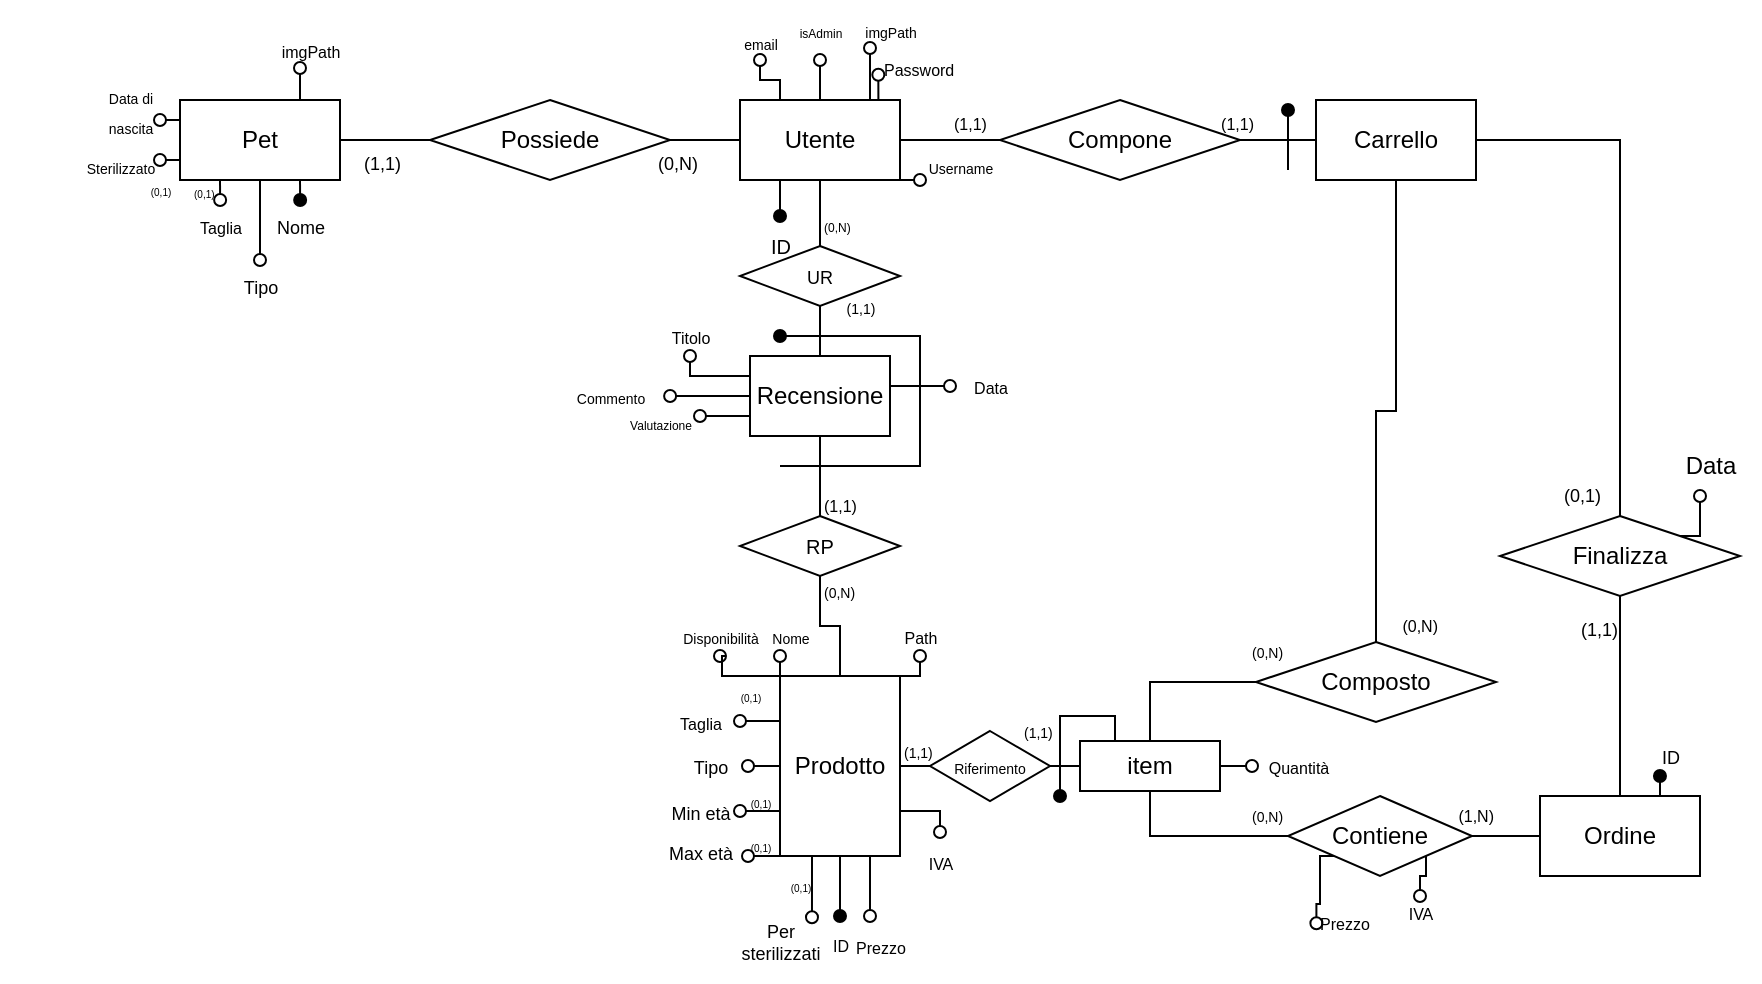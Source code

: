 <mxfile version="24.3.0" type="device">
  <diagram name="Pagina-1" id="nWDw0S2ICuR4OczdVEyi">
    <mxGraphModel dx="1157" dy="183" grid="1" gridSize="10" guides="1" tooltips="1" connect="1" arrows="1" fold="1" page="1" pageScale="1" pageWidth="827" pageHeight="1169" math="0" shadow="0">
      <root>
        <mxCell id="0" />
        <mxCell id="1" parent="0" />
        <mxCell id="v8D_jbdJpXpKLo5C9jEz-1" style="edgeStyle=orthogonalEdgeStyle;rounded=0;orthogonalLoop=1;jettySize=auto;html=1;exitX=0.25;exitY=1;exitDx=0;exitDy=0;endArrow=oval;endFill=1;" parent="1" source="LSVWAHJbNo_uzlFZOcrg-1" edge="1">
          <mxGeometry relative="1" as="geometry">
            <mxPoint x="180" y="170" as="targetPoint" />
          </mxGeometry>
        </mxCell>
        <mxCell id="v8D_jbdJpXpKLo5C9jEz-3" style="edgeStyle=orthogonalEdgeStyle;rounded=0;orthogonalLoop=1;jettySize=auto;html=1;exitX=0.75;exitY=0;exitDx=0;exitDy=0;endArrow=oval;endFill=0;entryX=-0.014;entryY=0.578;entryDx=0;entryDy=0;entryPerimeter=0;" parent="1" source="LSVWAHJbNo_uzlFZOcrg-1" edge="1">
          <mxGeometry relative="1" as="geometry">
            <mxPoint x="229.16" y="99.34" as="targetPoint" />
          </mxGeometry>
        </mxCell>
        <mxCell id="v8D_jbdJpXpKLo5C9jEz-8" style="edgeStyle=orthogonalEdgeStyle;rounded=0;orthogonalLoop=1;jettySize=auto;html=1;exitX=0.25;exitY=0;exitDx=0;exitDy=0;endArrow=oval;endFill=0;" parent="1" source="LSVWAHJbNo_uzlFZOcrg-1" target="v8D_jbdJpXpKLo5C9jEz-9" edge="1">
          <mxGeometry relative="1" as="geometry">
            <mxPoint x="180" y="102" as="targetPoint" />
            <Array as="points">
              <mxPoint x="180" y="102" />
              <mxPoint x="170" y="102" />
            </Array>
          </mxGeometry>
        </mxCell>
        <mxCell id="v8D_jbdJpXpKLo5C9jEz-10" style="edgeStyle=orthogonalEdgeStyle;rounded=0;orthogonalLoop=1;jettySize=auto;html=1;exitX=1;exitY=0.75;exitDx=0;exitDy=0;endArrow=oval;endFill=0;" parent="1" source="LSVWAHJbNo_uzlFZOcrg-1" edge="1">
          <mxGeometry relative="1" as="geometry">
            <mxPoint x="250" y="152" as="targetPoint" />
            <Array as="points">
              <mxPoint x="250" y="152" />
              <mxPoint x="250" y="152" />
            </Array>
          </mxGeometry>
        </mxCell>
        <mxCell id="T9DS_cHOEE58H93hngrO-1" style="edgeStyle=orthogonalEdgeStyle;rounded=0;orthogonalLoop=1;jettySize=auto;html=1;endArrow=oval;endFill=0;" parent="1" source="LSVWAHJbNo_uzlFZOcrg-1" edge="1">
          <mxGeometry relative="1" as="geometry">
            <mxPoint x="200" y="92" as="targetPoint" />
          </mxGeometry>
        </mxCell>
        <mxCell id="T9DS_cHOEE58H93hngrO-50" style="edgeStyle=orthogonalEdgeStyle;rounded=0;orthogonalLoop=1;jettySize=auto;html=1;exitX=0.75;exitY=0;exitDx=0;exitDy=0;endArrow=circle;endFill=0;endSize=2;" parent="1" source="LSVWAHJbNo_uzlFZOcrg-1" edge="1">
          <mxGeometry relative="1" as="geometry">
            <mxPoint x="225" y="82" as="targetPoint" />
            <mxPoint x="225" y="92" as="sourcePoint" />
          </mxGeometry>
        </mxCell>
        <mxCell id="Cgu9ZG7k7ZKk-AHkz6hC-9" style="edgeStyle=orthogonalEdgeStyle;rounded=0;orthogonalLoop=1;jettySize=auto;html=1;entryX=0.5;entryY=0;entryDx=0;entryDy=0;endArrow=none;endFill=0;" edge="1" parent="1" source="LSVWAHJbNo_uzlFZOcrg-1" target="Cgu9ZG7k7ZKk-AHkz6hC-7">
          <mxGeometry relative="1" as="geometry" />
        </mxCell>
        <mxCell id="LSVWAHJbNo_uzlFZOcrg-1" value="Utente" style="whiteSpace=wrap;html=1;align=center;" parent="1" vertex="1">
          <mxGeometry x="160" y="112" width="80" height="40" as="geometry" />
        </mxCell>
        <mxCell id="LSVWAHJbNo_uzlFZOcrg-3" value="" style="edgeStyle=orthogonalEdgeStyle;rounded=0;orthogonalLoop=1;jettySize=auto;html=1;endArrow=none;endFill=0;" parent="1" source="LSVWAHJbNo_uzlFZOcrg-2" target="LSVWAHJbNo_uzlFZOcrg-1" edge="1">
          <mxGeometry relative="1" as="geometry" />
        </mxCell>
        <mxCell id="LSVWAHJbNo_uzlFZOcrg-5" value="" style="edgeStyle=orthogonalEdgeStyle;rounded=0;orthogonalLoop=1;jettySize=auto;html=1;endArrow=none;endFill=0;" parent="1" source="LSVWAHJbNo_uzlFZOcrg-2" target="LSVWAHJbNo_uzlFZOcrg-4" edge="1">
          <mxGeometry relative="1" as="geometry" />
        </mxCell>
        <mxCell id="LSVWAHJbNo_uzlFZOcrg-2" value="Compone" style="shape=rhombus;perimeter=rhombusPerimeter;whiteSpace=wrap;html=1;align=center;" parent="1" vertex="1">
          <mxGeometry x="290" y="112" width="120" height="40" as="geometry" />
        </mxCell>
        <mxCell id="v8D_jbdJpXpKLo5C9jEz-53" style="edgeStyle=orthogonalEdgeStyle;rounded=0;orthogonalLoop=1;jettySize=auto;html=1;endArrow=oval;endFill=1;" parent="1" edge="1">
          <mxGeometry relative="1" as="geometry">
            <mxPoint x="434" y="117" as="targetPoint" />
            <mxPoint x="434" y="147" as="sourcePoint" />
          </mxGeometry>
        </mxCell>
        <mxCell id="LSVWAHJbNo_uzlFZOcrg-4" value="Carrello" style="whiteSpace=wrap;html=1;align=center;" parent="1" vertex="1">
          <mxGeometry x="448" y="112" width="80" height="40" as="geometry" />
        </mxCell>
        <mxCell id="LSVWAHJbNo_uzlFZOcrg-15" value="" style="edgeStyle=orthogonalEdgeStyle;rounded=0;orthogonalLoop=1;jettySize=auto;html=1;endArrow=none;endFill=0;" parent="1" source="LSVWAHJbNo_uzlFZOcrg-12" target="LSVWAHJbNo_uzlFZOcrg-13" edge="1">
          <mxGeometry relative="1" as="geometry" />
        </mxCell>
        <mxCell id="v8D_jbdJpXpKLo5C9jEz-12" style="edgeStyle=orthogonalEdgeStyle;rounded=0;orthogonalLoop=1;jettySize=auto;html=1;exitX=0.75;exitY=1;exitDx=0;exitDy=0;endArrow=oval;endFill=1;" parent="1" source="LSVWAHJbNo_uzlFZOcrg-12" edge="1">
          <mxGeometry relative="1" as="geometry">
            <mxPoint x="-59.923" y="162.0" as="targetPoint" />
          </mxGeometry>
        </mxCell>
        <mxCell id="v8D_jbdJpXpKLo5C9jEz-14" style="edgeStyle=orthogonalEdgeStyle;rounded=0;orthogonalLoop=1;jettySize=auto;html=1;endArrow=oval;endFill=0;" parent="1" source="LSVWAHJbNo_uzlFZOcrg-12" edge="1">
          <mxGeometry relative="1" as="geometry">
            <mxPoint x="-80" y="192" as="targetPoint" />
          </mxGeometry>
        </mxCell>
        <mxCell id="v8D_jbdJpXpKLo5C9jEz-16" style="edgeStyle=orthogonalEdgeStyle;rounded=0;orthogonalLoop=1;jettySize=auto;html=1;exitX=0.25;exitY=1;exitDx=0;exitDy=0;endArrow=oval;endFill=0;" parent="1" source="LSVWAHJbNo_uzlFZOcrg-12" edge="1">
          <mxGeometry relative="1" as="geometry">
            <mxPoint x="-99.935" y="162" as="targetPoint" />
          </mxGeometry>
        </mxCell>
        <mxCell id="v8D_jbdJpXpKLo5C9jEz-32" style="edgeStyle=orthogonalEdgeStyle;rounded=0;orthogonalLoop=1;jettySize=auto;html=1;exitX=0;exitY=0.25;exitDx=0;exitDy=0;endArrow=oval;endFill=0;" parent="1" source="LSVWAHJbNo_uzlFZOcrg-12" edge="1">
          <mxGeometry relative="1" as="geometry">
            <mxPoint x="-130" y="122.077" as="targetPoint" />
          </mxGeometry>
        </mxCell>
        <mxCell id="v8D_jbdJpXpKLo5C9jEz-34" style="edgeStyle=orthogonalEdgeStyle;rounded=0;orthogonalLoop=1;jettySize=auto;html=1;exitX=0;exitY=0.75;exitDx=0;exitDy=0;endArrow=oval;endFill=0;" parent="1" source="LSVWAHJbNo_uzlFZOcrg-12" edge="1">
          <mxGeometry relative="1" as="geometry">
            <mxPoint x="-130" y="142.077" as="targetPoint" />
          </mxGeometry>
        </mxCell>
        <mxCell id="T9DS_cHOEE58H93hngrO-48" style="edgeStyle=orthogonalEdgeStyle;rounded=0;orthogonalLoop=1;jettySize=auto;html=1;exitX=0.75;exitY=0;exitDx=0;exitDy=0;endArrow=circle;endFill=0;endSize=2;" parent="1" source="LSVWAHJbNo_uzlFZOcrg-12" edge="1">
          <mxGeometry relative="1" as="geometry">
            <mxPoint x="-60" y="92" as="targetPoint" />
          </mxGeometry>
        </mxCell>
        <mxCell id="LSVWAHJbNo_uzlFZOcrg-12" value="Pet" style="whiteSpace=wrap;html=1;align=center;" parent="1" vertex="1">
          <mxGeometry x="-120" y="112" width="80" height="40" as="geometry" />
        </mxCell>
        <mxCell id="LSVWAHJbNo_uzlFZOcrg-14" value="" style="edgeStyle=orthogonalEdgeStyle;rounded=0;orthogonalLoop=1;jettySize=auto;html=1;endArrow=none;endFill=0;" parent="1" source="LSVWAHJbNo_uzlFZOcrg-13" target="LSVWAHJbNo_uzlFZOcrg-1" edge="1">
          <mxGeometry relative="1" as="geometry" />
        </mxCell>
        <mxCell id="LSVWAHJbNo_uzlFZOcrg-13" value="Possiede" style="shape=rhombus;perimeter=rhombusPerimeter;whiteSpace=wrap;html=1;align=center;" parent="1" vertex="1">
          <mxGeometry x="5" y="112" width="120" height="40" as="geometry" />
        </mxCell>
        <mxCell id="BllFOEnSqAIYLHdjcKKW-4" style="edgeStyle=orthogonalEdgeStyle;rounded=0;orthogonalLoop=1;jettySize=auto;html=1;exitX=0;exitY=0.25;exitDx=0;exitDy=0;endArrow=oval;endFill=0;" parent="1" source="Cgu9ZG7k7ZKk-AHkz6hC-1" edge="1">
          <mxGeometry relative="1" as="geometry">
            <mxPoint x="135" y="240" as="targetPoint" />
            <mxPoint x="165" y="260" as="sourcePoint" />
          </mxGeometry>
        </mxCell>
        <mxCell id="BllFOEnSqAIYLHdjcKKW-6" style="edgeStyle=orthogonalEdgeStyle;rounded=0;orthogonalLoop=1;jettySize=auto;html=1;exitX=0;exitY=0.5;exitDx=0;exitDy=0;endArrow=oval;endFill=0;entryX=1.001;entryY=0.5;entryDx=0;entryDy=0;entryPerimeter=0;" parent="1" source="Cgu9ZG7k7ZKk-AHkz6hC-1" edge="1" target="BllFOEnSqAIYLHdjcKKW-7">
          <mxGeometry relative="1" as="geometry">
            <mxPoint x="140" y="260" as="targetPoint" />
            <mxPoint x="140" y="340" as="sourcePoint" />
            <Array as="points" />
          </mxGeometry>
        </mxCell>
        <mxCell id="LSVWAHJbNo_uzlFZOcrg-21" value="" style="edgeStyle=orthogonalEdgeStyle;rounded=0;orthogonalLoop=1;jettySize=auto;html=1;endArrow=none;endFill=0;entryX=0.5;entryY=1;entryDx=0;entryDy=0;" parent="1" source="LSVWAHJbNo_uzlFZOcrg-20" target="Cgu9ZG7k7ZKk-AHkz6hC-4" edge="1">
          <mxGeometry relative="1" as="geometry">
            <mxPoint x="200" y="360" as="targetPoint" />
          </mxGeometry>
        </mxCell>
        <mxCell id="v8D_jbdJpXpKLo5C9jEz-19" style="edgeStyle=orthogonalEdgeStyle;rounded=0;orthogonalLoop=1;jettySize=auto;html=1;exitX=0.5;exitY=1;exitDx=0;exitDy=0;endArrow=oval;endFill=1;" parent="1" source="LSVWAHJbNo_uzlFZOcrg-20" edge="1">
          <mxGeometry relative="1" as="geometry">
            <mxPoint x="210" y="520" as="targetPoint" />
            <Array as="points" />
          </mxGeometry>
        </mxCell>
        <mxCell id="v8D_jbdJpXpKLo5C9jEz-21" style="edgeStyle=orthogonalEdgeStyle;rounded=0;orthogonalLoop=1;jettySize=auto;html=1;exitX=0.25;exitY=0;exitDx=0;exitDy=0;endArrow=oval;endFill=0;" parent="1" source="LSVWAHJbNo_uzlFZOcrg-20" edge="1">
          <mxGeometry relative="1" as="geometry">
            <mxPoint x="180" y="390" as="targetPoint" />
          </mxGeometry>
        </mxCell>
        <mxCell id="v8D_jbdJpXpKLo5C9jEz-23" style="edgeStyle=orthogonalEdgeStyle;rounded=0;orthogonalLoop=1;jettySize=auto;html=1;exitX=0;exitY=0.25;exitDx=0;exitDy=0;endArrow=oval;endFill=0;" parent="1" source="LSVWAHJbNo_uzlFZOcrg-20" edge="1">
          <mxGeometry relative="1" as="geometry">
            <mxPoint x="150" y="390" as="targetPoint" />
            <Array as="points">
              <mxPoint x="180" y="400" />
              <mxPoint x="151" y="400" />
              <mxPoint x="151" y="390" />
            </Array>
          </mxGeometry>
        </mxCell>
        <mxCell id="v8D_jbdJpXpKLo5C9jEz-50" style="edgeStyle=orthogonalEdgeStyle;rounded=0;orthogonalLoop=1;jettySize=auto;html=1;exitX=0.75;exitY=1;exitDx=0;exitDy=0;endArrow=oval;endFill=0;" parent="1" source="LSVWAHJbNo_uzlFZOcrg-20" edge="1">
          <mxGeometry relative="1" as="geometry">
            <mxPoint x="225" y="520" as="targetPoint" />
          </mxGeometry>
        </mxCell>
        <mxCell id="-EXne8myIF6QadxSK3d--1" style="edgeStyle=orthogonalEdgeStyle;rounded=0;orthogonalLoop=1;jettySize=auto;html=1;exitX=1;exitY=0.75;exitDx=0;exitDy=0;endArrow=oval;endFill=0;" parent="1" source="LSVWAHJbNo_uzlFZOcrg-20" target="-EXne8myIF6QadxSK3d--2" edge="1">
          <mxGeometry relative="1" as="geometry">
            <mxPoint x="260" y="440" as="targetPoint" />
          </mxGeometry>
        </mxCell>
        <mxCell id="BllFOEnSqAIYLHdjcKKW-1" style="edgeStyle=orthogonalEdgeStyle;rounded=0;orthogonalLoop=1;jettySize=auto;html=1;exitX=1;exitY=0;exitDx=0;exitDy=0;endArrow=oval;endFill=0;" parent="1" source="LSVWAHJbNo_uzlFZOcrg-20" edge="1">
          <mxGeometry relative="1" as="geometry">
            <mxPoint x="250" y="390" as="targetPoint" />
          </mxGeometry>
        </mxCell>
        <mxCell id="T9DS_cHOEE58H93hngrO-6" style="edgeStyle=orthogonalEdgeStyle;rounded=0;orthogonalLoop=1;jettySize=auto;html=1;exitX=0;exitY=0.5;exitDx=0;exitDy=0;endArrow=circle;endFill=0;endSize=2;" parent="1" source="LSVWAHJbNo_uzlFZOcrg-20" edge="1">
          <mxGeometry relative="1" as="geometry">
            <mxPoint x="160" y="445" as="targetPoint" />
          </mxGeometry>
        </mxCell>
        <mxCell id="T9DS_cHOEE58H93hngrO-21" style="edgeStyle=orthogonalEdgeStyle;rounded=0;orthogonalLoop=1;jettySize=auto;html=1;exitX=0;exitY=0.25;exitDx=0;exitDy=0;endArrow=oval;endFill=0;" parent="1" source="LSVWAHJbNo_uzlFZOcrg-20" edge="1">
          <mxGeometry relative="1" as="geometry">
            <mxPoint x="160" y="422.667" as="targetPoint" />
          </mxGeometry>
        </mxCell>
        <mxCell id="T9DS_cHOEE58H93hngrO-27" style="edgeStyle=orthogonalEdgeStyle;rounded=0;orthogonalLoop=1;jettySize=auto;html=1;exitX=0;exitY=0.75;exitDx=0;exitDy=0;endArrow=oval;endFill=0;" parent="1" source="LSVWAHJbNo_uzlFZOcrg-20" edge="1">
          <mxGeometry relative="1" as="geometry">
            <mxPoint x="160" y="467.667" as="targetPoint" />
          </mxGeometry>
        </mxCell>
        <mxCell id="T9DS_cHOEE58H93hngrO-29" style="edgeStyle=orthogonalEdgeStyle;rounded=0;orthogonalLoop=1;jettySize=auto;html=1;exitX=0;exitY=0.75;exitDx=0;exitDy=0;endArrow=circle;endFill=0;endSize=2;" parent="1" source="LSVWAHJbNo_uzlFZOcrg-20" edge="1">
          <mxGeometry relative="1" as="geometry">
            <mxPoint x="160" y="490" as="targetPoint" />
            <Array as="points">
              <mxPoint x="180" y="490" />
            </Array>
          </mxGeometry>
        </mxCell>
        <mxCell id="T9DS_cHOEE58H93hngrO-35" style="edgeStyle=orthogonalEdgeStyle;rounded=0;orthogonalLoop=1;jettySize=auto;html=1;exitX=1;exitY=0.5;exitDx=0;exitDy=0;endArrow=none;endFill=0;" parent="1" source="LSVWAHJbNo_uzlFZOcrg-20" edge="1">
          <mxGeometry relative="1" as="geometry">
            <mxPoint x="270" y="444.81" as="targetPoint" />
          </mxGeometry>
        </mxCell>
        <mxCell id="LSVWAHJbNo_uzlFZOcrg-20" value="Prodotto" style="whiteSpace=wrap;html=1;align=center;" parent="1" vertex="1">
          <mxGeometry x="180" y="400" width="60" height="90" as="geometry" />
        </mxCell>
        <mxCell id="LSVWAHJbNo_uzlFZOcrg-26" value="" style="edgeStyle=orthogonalEdgeStyle;rounded=0;orthogonalLoop=1;jettySize=auto;html=1;endArrow=none;endFill=0;" parent="1" source="LSVWAHJbNo_uzlFZOcrg-24" target="LSVWAHJbNo_uzlFZOcrg-4" edge="1">
          <mxGeometry relative="1" as="geometry" />
        </mxCell>
        <mxCell id="T9DS_cHOEE58H93hngrO-40" style="edgeStyle=orthogonalEdgeStyle;rounded=0;orthogonalLoop=1;jettySize=auto;html=1;entryX=0.5;entryY=0;entryDx=0;entryDy=0;endArrow=none;endFill=0;" parent="1" source="LSVWAHJbNo_uzlFZOcrg-24" target="T9DS_cHOEE58H93hngrO-38" edge="1">
          <mxGeometry relative="1" as="geometry" />
        </mxCell>
        <mxCell id="LSVWAHJbNo_uzlFZOcrg-24" value="Composto" style="shape=rhombus;perimeter=rhombusPerimeter;whiteSpace=wrap;html=1;align=center;" parent="1" vertex="1">
          <mxGeometry x="418" y="383" width="120" height="40" as="geometry" />
        </mxCell>
        <mxCell id="LSVWAHJbNo_uzlFZOcrg-34" value="" style="edgeStyle=orthogonalEdgeStyle;rounded=0;orthogonalLoop=1;jettySize=auto;html=1;endArrow=none;endFill=0;entryX=1;entryY=0.5;entryDx=0;entryDy=0;exitX=0.5;exitY=0;exitDx=0;exitDy=0;" parent="1" source="LSVWAHJbNo_uzlFZOcrg-33" target="LSVWAHJbNo_uzlFZOcrg-4" edge="1">
          <mxGeometry relative="1" as="geometry" />
        </mxCell>
        <mxCell id="v8D_jbdJpXpKLo5C9jEz-54" style="edgeStyle=orthogonalEdgeStyle;rounded=0;orthogonalLoop=1;jettySize=auto;html=1;exitX=1;exitY=0;exitDx=0;exitDy=0;endArrow=oval;endFill=0;" parent="1" source="LSVWAHJbNo_uzlFZOcrg-33" edge="1">
          <mxGeometry relative="1" as="geometry">
            <mxPoint x="640" y="310" as="targetPoint" />
          </mxGeometry>
        </mxCell>
        <mxCell id="LSVWAHJbNo_uzlFZOcrg-33" value="Finalizza" style="shape=rhombus;perimeter=rhombusPerimeter;whiteSpace=wrap;html=1;align=center;" parent="1" vertex="1">
          <mxGeometry x="540" y="320" width="120" height="40" as="geometry" />
        </mxCell>
        <mxCell id="LSVWAHJbNo_uzlFZOcrg-36" value="" style="edgeStyle=orthogonalEdgeStyle;rounded=0;orthogonalLoop=1;jettySize=auto;html=1;endArrow=none;endFill=0;exitX=0.5;exitY=0;exitDx=0;exitDy=0;" parent="1" source="LSVWAHJbNo_uzlFZOcrg-35" target="LSVWAHJbNo_uzlFZOcrg-33" edge="1">
          <mxGeometry relative="1" as="geometry">
            <mxPoint x="600" y="450" as="sourcePoint" />
          </mxGeometry>
        </mxCell>
        <mxCell id="LSVWAHJbNo_uzlFZOcrg-73" style="edgeStyle=orthogonalEdgeStyle;rounded=0;orthogonalLoop=1;jettySize=auto;html=1;exitX=0;exitY=0.5;exitDx=0;exitDy=0;entryX=1;entryY=0.5;entryDx=0;entryDy=0;endArrow=none;endFill=0;" parent="1" source="LSVWAHJbNo_uzlFZOcrg-35" target="LSVWAHJbNo_uzlFZOcrg-72" edge="1">
          <mxGeometry relative="1" as="geometry" />
        </mxCell>
        <mxCell id="v8D_jbdJpXpKLo5C9jEz-56" style="edgeStyle=orthogonalEdgeStyle;rounded=0;orthogonalLoop=1;jettySize=auto;html=1;exitX=0.75;exitY=0;exitDx=0;exitDy=0;endArrow=oval;endFill=1;" parent="1" source="LSVWAHJbNo_uzlFZOcrg-35" edge="1">
          <mxGeometry relative="1" as="geometry">
            <mxPoint x="619.986" y="450" as="targetPoint" />
          </mxGeometry>
        </mxCell>
        <mxCell id="LSVWAHJbNo_uzlFZOcrg-35" value="Ordine" style="whiteSpace=wrap;html=1;align=center;" parent="1" vertex="1">
          <mxGeometry x="560" y="460" width="80" height="40" as="geometry" />
        </mxCell>
        <mxCell id="LSVWAHJbNo_uzlFZOcrg-55" value="&lt;font style=&quot;font-size: 9px;&quot;&gt;(0,N)&lt;/font&gt;" style="text;html=1;align=right;verticalAlign=bottom;resizable=0;points=[];autosize=1;strokeColor=none;fillColor=none;" parent="1" vertex="1">
          <mxGeometry x="100" y="122" width="40" height="30" as="geometry" />
        </mxCell>
        <mxCell id="LSVWAHJbNo_uzlFZOcrg-56" value="&lt;font style=&quot;font-size: 9px;&quot;&gt;(1,1)&lt;/font&gt;" style="text;html=1;align=left;verticalAlign=bottom;resizable=0;points=[];autosize=1;strokeColor=none;fillColor=none;" parent="1" vertex="1">
          <mxGeometry x="-30" y="122" width="40" height="30" as="geometry" />
        </mxCell>
        <mxCell id="LSVWAHJbNo_uzlFZOcrg-61" value="&lt;font style=&quot;font-size: 8px;&quot;&gt;(1,1)&lt;/font&gt;" style="text;html=1;align=left;verticalAlign=bottom;resizable=0;points=[];autosize=1;strokeColor=none;fillColor=none;" parent="1" vertex="1">
          <mxGeometry x="265" y="102" width="40" height="30" as="geometry" />
        </mxCell>
        <mxCell id="LSVWAHJbNo_uzlFZOcrg-62" value="&lt;font style=&quot;font-size: 8px;&quot;&gt;(1,1)&lt;/font&gt;" style="text;html=1;align=right;verticalAlign=bottom;resizable=0;points=[];autosize=1;strokeColor=none;fillColor=none;" parent="1" vertex="1">
          <mxGeometry x="378" y="102" width="40" height="30" as="geometry" />
        </mxCell>
        <mxCell id="LSVWAHJbNo_uzlFZOcrg-63" value="&lt;font style=&quot;font-size: 8px;&quot;&gt;(0,N)&lt;/font&gt;" style="text;html=1;align=right;verticalAlign=top;resizable=0;points=[];autosize=1;strokeColor=none;fillColor=none;" parent="1" vertex="1">
          <mxGeometry x="470" y="360" width="40" height="30" as="geometry" />
        </mxCell>
        <mxCell id="LSVWAHJbNo_uzlFZOcrg-64" value="(0,N)" style="text;html=1;align=left;verticalAlign=bottom;resizable=0;points=[];autosize=1;strokeColor=none;fillColor=none;fontSize=7;" parent="1" vertex="1">
          <mxGeometry x="414" y="375" width="40" height="20" as="geometry" />
        </mxCell>
        <mxCell id="LSVWAHJbNo_uzlFZOcrg-65" value="&lt;font style=&quot;font-size: 8px;&quot;&gt;(1,1)&lt;br&gt;&lt;/font&gt;" style="text;html=1;align=left;verticalAlign=top;resizable=0;points=[];autosize=1;strokeColor=none;fillColor=none;" parent="1" vertex="1">
          <mxGeometry x="200" y="300" width="40" height="30" as="geometry" />
        </mxCell>
        <mxCell id="LSVWAHJbNo_uzlFZOcrg-66" value="(0,N)" style="text;html=1;align=left;verticalAlign=bottom;resizable=0;points=[];autosize=1;strokeColor=none;fillColor=none;fontSize=7;" parent="1" vertex="1">
          <mxGeometry x="200" y="345" width="40" height="20" as="geometry" />
        </mxCell>
        <mxCell id="LSVWAHJbNo_uzlFZOcrg-67" value="&lt;font style=&quot;font-size: 9px;&quot;&gt;(0,1)&lt;/font&gt;" style="text;html=1;align=left;verticalAlign=bottom;resizable=0;points=[];autosize=1;strokeColor=none;fillColor=none;" parent="1" vertex="1">
          <mxGeometry x="570" y="288" width="40" height="30" as="geometry" />
        </mxCell>
        <mxCell id="LSVWAHJbNo_uzlFZOcrg-68" value="&lt;font style=&quot;font-size: 9px;&quot;&gt;(1,1)&lt;/font&gt;" style="text;html=1;align=right;verticalAlign=bottom;resizable=0;points=[];autosize=1;strokeColor=none;fillColor=none;" parent="1" vertex="1">
          <mxGeometry x="560" y="355" width="40" height="30" as="geometry" />
        </mxCell>
        <mxCell id="T9DS_cHOEE58H93hngrO-41" style="edgeStyle=orthogonalEdgeStyle;rounded=0;orthogonalLoop=1;jettySize=auto;html=1;entryX=0.5;entryY=1;entryDx=0;entryDy=0;endArrow=none;endFill=0;" parent="1" source="LSVWAHJbNo_uzlFZOcrg-72" target="T9DS_cHOEE58H93hngrO-38" edge="1">
          <mxGeometry relative="1" as="geometry" />
        </mxCell>
        <mxCell id="LSVWAHJbNo_uzlFZOcrg-72" value="Contiene" style="shape=rhombus;perimeter=rhombusPerimeter;whiteSpace=wrap;html=1;align=center;" parent="1" vertex="1">
          <mxGeometry x="434" y="460" width="92" height="40" as="geometry" />
        </mxCell>
        <mxCell id="LSVWAHJbNo_uzlFZOcrg-75" value="&lt;font style=&quot;font-size: 8px;&quot;&gt;(1,N)&lt;/font&gt;" style="text;html=1;align=right;verticalAlign=bottom;resizable=0;points=[];autosize=1;strokeColor=none;fillColor=none;" parent="1" vertex="1">
          <mxGeometry x="498" y="448" width="40" height="30" as="geometry" />
        </mxCell>
        <mxCell id="LSVWAHJbNo_uzlFZOcrg-76" value="(0,N)" style="text;html=1;align=left;verticalAlign=top;resizable=0;points=[];autosize=1;strokeColor=none;fillColor=none;fontSize=7;" parent="1" vertex="1">
          <mxGeometry x="414" y="460" width="40" height="20" as="geometry" />
        </mxCell>
        <mxCell id="v8D_jbdJpXpKLo5C9jEz-2" value="&lt;font style=&quot;font-size: 10px;&quot;&gt;ID&lt;/font&gt;" style="text;html=1;align=center;verticalAlign=middle;resizable=0;points=[];autosize=1;strokeColor=none;fillColor=none;" parent="1" vertex="1">
          <mxGeometry x="165" y="170" width="30" height="30" as="geometry" />
        </mxCell>
        <mxCell id="v8D_jbdJpXpKLo5C9jEz-4" value="&lt;div&gt;&lt;font style=&quot;font-size: 7px;&quot;&gt;Username&lt;/font&gt;&lt;/div&gt;" style="text;html=1;align=center;verticalAlign=middle;resizable=0;points=[];autosize=1;strokeColor=none;fillColor=none;" parent="1" vertex="1">
          <mxGeometry x="240" y="130" width="60" height="30" as="geometry" />
        </mxCell>
        <mxCell id="v8D_jbdJpXpKLo5C9jEz-9" value="&lt;font style=&quot;font-size: 7px;&quot;&gt;email&lt;/font&gt;" style="text;html=1;align=center;verticalAlign=bottom;resizable=0;points=[];autosize=1;strokeColor=none;fillColor=none;" parent="1" vertex="1">
          <mxGeometry x="150" y="62" width="40" height="30" as="geometry" />
        </mxCell>
        <mxCell id="v8D_jbdJpXpKLo5C9jEz-11" value="&lt;font style=&quot;font-size: 8px;&quot;&gt;Password&lt;/font&gt;" style="text;html=1;align=left;verticalAlign=top;resizable=0;points=[];autosize=1;strokeColor=none;fillColor=none;" parent="1" vertex="1">
          <mxGeometry x="230" y="82" width="60" height="30" as="geometry" />
        </mxCell>
        <mxCell id="v8D_jbdJpXpKLo5C9jEz-13" value="&lt;font style=&quot;font-size: 9px;&quot;&gt;Nome&lt;/font&gt;" style="text;html=1;align=center;verticalAlign=middle;resizable=0;points=[];autosize=1;strokeColor=none;fillColor=none;" parent="1" vertex="1">
          <mxGeometry x="-85" y="160" width="50" height="30" as="geometry" />
        </mxCell>
        <mxCell id="v8D_jbdJpXpKLo5C9jEz-15" value="&lt;font style=&quot;font-size: 9px;&quot;&gt;Tipo&lt;/font&gt;" style="text;html=1;align=center;verticalAlign=middle;resizable=0;points=[];autosize=1;strokeColor=none;fillColor=none;" parent="1" vertex="1">
          <mxGeometry x="-100" y="190" width="40" height="30" as="geometry" />
        </mxCell>
        <mxCell id="v8D_jbdJpXpKLo5C9jEz-17" value="&lt;font style=&quot;font-size: 8px;&quot;&gt;Taglia&lt;/font&gt;" style="text;html=1;align=center;verticalAlign=middle;resizable=0;points=[];autosize=1;strokeColor=none;fillColor=none;" parent="1" vertex="1">
          <mxGeometry x="-120" y="160" width="40" height="30" as="geometry" />
        </mxCell>
        <mxCell id="v8D_jbdJpXpKLo5C9jEz-18" value="&lt;font style=&quot;font-size: 5px;&quot;&gt;(0,1)&lt;br&gt;&lt;/font&gt;" style="text;html=1;align=left;verticalAlign=middle;resizable=0;points=[];autosize=1;strokeColor=none;fillColor=none;" parent="1" vertex="1">
          <mxGeometry x="-115" y="142" width="30" height="30" as="geometry" />
        </mxCell>
        <mxCell id="v8D_jbdJpXpKLo5C9jEz-20" value="&lt;font style=&quot;font-size: 8px;&quot;&gt;ID&lt;/font&gt;" style="text;html=1;align=center;verticalAlign=top;resizable=0;points=[];autosize=1;strokeColor=none;fillColor=none;" parent="1" vertex="1">
          <mxGeometry x="195" y="520" width="30" height="30" as="geometry" />
        </mxCell>
        <mxCell id="v8D_jbdJpXpKLo5C9jEz-22" value="&lt;font style=&quot;font-size: 7px;&quot;&gt;Nome&lt;/font&gt;" style="text;html=1;align=center;verticalAlign=middle;resizable=0;points=[];autosize=1;strokeColor=none;fillColor=none;" parent="1" vertex="1">
          <mxGeometry x="165" y="365" width="40" height="30" as="geometry" />
        </mxCell>
        <mxCell id="v8D_jbdJpXpKLo5C9jEz-24" value="&lt;font style=&quot;font-size: 7px;&quot;&gt;Disponibilità&lt;/font&gt;" style="text;html=1;align=center;verticalAlign=middle;resizable=0;points=[];autosize=1;strokeColor=none;fillColor=none;" parent="1" vertex="1">
          <mxGeometry x="120" y="365" width="60" height="30" as="geometry" />
        </mxCell>
        <mxCell id="v8D_jbdJpXpKLo5C9jEz-33" value="&lt;blockquote&gt;&lt;div align=&quot;justify&quot;&gt;&lt;font style=&quot;font-size: 7px;&quot;&gt;Data di&lt;/font&gt;&lt;br&gt;&lt;font style=&quot;font-size: 7px;&quot;&gt;nascita&lt;/font&gt;&lt;br&gt;&lt;/div&gt;&lt;/blockquote&gt;" style="text;html=1;align=center;verticalAlign=middle;resizable=0;points=[];autosize=1;strokeColor=none;fillColor=none;" parent="1" vertex="1">
          <mxGeometry x="-210" y="82" width="130" height="70" as="geometry" />
        </mxCell>
        <mxCell id="v8D_jbdJpXpKLo5C9jEz-39" value="&lt;font style=&quot;font-size: 7px;&quot;&gt;Sterilizzato&lt;/font&gt;" style="text;html=1;align=center;verticalAlign=middle;resizable=0;points=[];autosize=1;strokeColor=none;fillColor=none;" parent="1" vertex="1">
          <mxGeometry x="-180" y="130" width="60" height="30" as="geometry" />
        </mxCell>
        <mxCell id="v8D_jbdJpXpKLo5C9jEz-40" value="&lt;font style=&quot;font-size: 5px;&quot;&gt;(0,1)&lt;/font&gt;" style="text;html=1;align=center;verticalAlign=top;resizable=0;points=[];autosize=1;strokeColor=none;fillColor=none;horizontal=1;" parent="1" vertex="1">
          <mxGeometry x="-145" y="142" width="30" height="30" as="geometry" />
        </mxCell>
        <mxCell id="v8D_jbdJpXpKLo5C9jEz-51" value="&lt;font style=&quot;font-size: 8px;&quot;&gt;Prezzo&lt;/font&gt;" style="text;html=1;align=center;verticalAlign=middle;resizable=0;points=[];autosize=1;strokeColor=none;fillColor=none;" parent="1" vertex="1">
          <mxGeometry x="205" y="520" width="50" height="30" as="geometry" />
        </mxCell>
        <mxCell id="v8D_jbdJpXpKLo5C9jEz-55" value="Data" style="text;html=1;align=center;verticalAlign=middle;resizable=0;points=[];autosize=1;strokeColor=none;fillColor=none;" parent="1" vertex="1">
          <mxGeometry x="620" y="280" width="50" height="30" as="geometry" />
        </mxCell>
        <mxCell id="v8D_jbdJpXpKLo5C9jEz-57" value="&lt;font style=&quot;font-size: 9px;&quot;&gt;ID&lt;/font&gt;" style="text;html=1;align=center;verticalAlign=middle;resizable=0;points=[];autosize=1;strokeColor=none;fillColor=none;" parent="1" vertex="1">
          <mxGeometry x="610" y="425" width="30" height="30" as="geometry" />
        </mxCell>
        <mxCell id="-EXne8myIF6QadxSK3d--2" value="&lt;font style=&quot;font-size: 8px;&quot;&gt;IVA&lt;/font&gt;" style="text;html=1;align=center;verticalAlign=middle;resizable=0;points=[];autosize=1;strokeColor=none;fillColor=none;" parent="1" vertex="1">
          <mxGeometry x="240" y="478" width="40" height="30" as="geometry" />
        </mxCell>
        <mxCell id="-EXne8myIF6QadxSK3d--4" style="edgeStyle=orthogonalEdgeStyle;rounded=0;orthogonalLoop=1;jettySize=auto;html=1;exitX=0;exitY=1;exitDx=0;exitDy=0;endArrow=oval;endFill=0;entryX=0.004;entryY=0.52;entryDx=0;entryDy=0;entryPerimeter=0;" parent="1" source="LSVWAHJbNo_uzlFZOcrg-72" target="-EXne8myIF6QadxSK3d--9" edge="1">
          <mxGeometry relative="1" as="geometry">
            <mxPoint x="383" y="500" as="targetPoint" />
            <Array as="points">
              <mxPoint x="450" y="490" />
              <mxPoint x="450" y="514" />
            </Array>
          </mxGeometry>
        </mxCell>
        <mxCell id="-EXne8myIF6QadxSK3d--7" style="edgeStyle=orthogonalEdgeStyle;rounded=0;orthogonalLoop=1;jettySize=auto;html=1;exitX=1;exitY=1;exitDx=0;exitDy=0;endArrow=oval;endFill=0;" parent="1" source="LSVWAHJbNo_uzlFZOcrg-72" edge="1">
          <mxGeometry relative="1" as="geometry">
            <mxPoint x="500" y="510" as="targetPoint" />
            <Array as="points">
              <mxPoint x="503" y="500" />
            </Array>
          </mxGeometry>
        </mxCell>
        <mxCell id="-EXne8myIF6QadxSK3d--8" value="&lt;font style=&quot;font-size: 8px;&quot;&gt;IVA&lt;/font&gt;" style="text;html=1;align=center;verticalAlign=middle;resizable=0;points=[];autosize=1;strokeColor=none;fillColor=none;" parent="1" vertex="1">
          <mxGeometry x="480" y="503" width="40" height="30" as="geometry" />
        </mxCell>
        <mxCell id="-EXne8myIF6QadxSK3d--9" value="&lt;font style=&quot;font-size: 8px;&quot;&gt;Prezzo&lt;/font&gt;" style="text;html=1;align=left;verticalAlign=middle;resizable=0;points=[];autosize=1;strokeColor=none;fillColor=none;" parent="1" vertex="1">
          <mxGeometry x="448" y="508" width="50" height="30" as="geometry" />
        </mxCell>
        <mxCell id="BllFOEnSqAIYLHdjcKKW-2" value="&lt;font style=&quot;font-size: 8px;&quot;&gt;Path&lt;/font&gt;" style="text;html=1;align=center;verticalAlign=middle;resizable=0;points=[];autosize=1;strokeColor=none;fillColor=none;" parent="1" vertex="1">
          <mxGeometry x="230" y="365" width="40" height="30" as="geometry" />
        </mxCell>
        <mxCell id="BllFOEnSqAIYLHdjcKKW-5" value="&lt;font style=&quot;font-size: 8px;&quot;&gt;Titolo&lt;/font&gt;" style="text;html=1;align=center;verticalAlign=middle;resizable=0;points=[];autosize=1;strokeColor=none;fillColor=none;" parent="1" vertex="1">
          <mxGeometry x="115" y="215" width="40" height="30" as="geometry" />
        </mxCell>
        <mxCell id="BllFOEnSqAIYLHdjcKKW-7" value="&lt;font style=&quot;font-size: 7px;&quot;&gt;Commento&lt;/font&gt;" style="text;html=1;align=center;verticalAlign=middle;resizable=0;points=[];autosize=1;strokeColor=none;fillColor=none;" parent="1" vertex="1">
          <mxGeometry x="65" y="245" width="60" height="30" as="geometry" />
        </mxCell>
        <mxCell id="BllFOEnSqAIYLHdjcKKW-9" value="&lt;font style=&quot;font-size: 8px;&quot;&gt;Data&lt;br&gt;&lt;/font&gt;" style="text;html=1;align=center;verticalAlign=middle;resizable=0;points=[];autosize=1;strokeColor=none;fillColor=none;" parent="1" vertex="1">
          <mxGeometry x="265" y="240" width="40" height="30" as="geometry" />
        </mxCell>
        <mxCell id="BllFOEnSqAIYLHdjcKKW-11" value="&lt;font style=&quot;font-size: 6px;&quot;&gt;Valutazione&lt;/font&gt;" style="text;html=1;align=center;verticalAlign=middle;resizable=0;points=[];autosize=1;strokeColor=none;fillColor=none;" parent="1" vertex="1">
          <mxGeometry x="95" y="258" width="50" height="30" as="geometry" />
        </mxCell>
        <mxCell id="T9DS_cHOEE58H93hngrO-2" value="&lt;font style=&quot;font-size: 6px;&quot;&gt;isAdmin&lt;/font&gt;" style="text;html=1;align=center;verticalAlign=middle;resizable=0;points=[];autosize=1;strokeColor=none;fillColor=none;" parent="1" vertex="1">
          <mxGeometry x="180" y="62" width="40" height="30" as="geometry" />
        </mxCell>
        <mxCell id="T9DS_cHOEE58H93hngrO-4" value="&lt;font style=&quot;font-size: 9px;&quot;&gt;Tipo&lt;/font&gt;" style="text;html=1;align=center;verticalAlign=middle;resizable=0;points=[];autosize=1;strokeColor=none;fillColor=none;" parent="1" vertex="1">
          <mxGeometry x="125" y="430" width="40" height="30" as="geometry" />
        </mxCell>
        <mxCell id="T9DS_cHOEE58H93hngrO-22" value="&lt;font style=&quot;font-size: 8px;&quot;&gt;Taglia&lt;/font&gt;" style="text;html=1;align=center;verticalAlign=middle;resizable=0;points=[];autosize=1;strokeColor=none;fillColor=none;" parent="1" vertex="1">
          <mxGeometry x="120" y="408" width="40" height="30" as="geometry" />
        </mxCell>
        <mxCell id="T9DS_cHOEE58H93hngrO-25" style="edgeStyle=orthogonalEdgeStyle;rounded=0;orthogonalLoop=1;jettySize=auto;html=1;exitX=0.25;exitY=1;exitDx=0;exitDy=0;entryX=0.033;entryY=0.022;entryDx=0;entryDy=0;entryPerimeter=0;endArrow=oval;endFill=0;" parent="1" source="LSVWAHJbNo_uzlFZOcrg-20" target="v8D_jbdJpXpKLo5C9jEz-20" edge="1">
          <mxGeometry relative="1" as="geometry" />
        </mxCell>
        <mxCell id="T9DS_cHOEE58H93hngrO-26" value="&lt;div style=&quot;font-size: 9px;&quot;&gt;&lt;font style=&quot;font-size: 9px;&quot;&gt;Per&lt;/font&gt;&lt;/div&gt;&lt;div style=&quot;font-size: 9px;&quot;&gt;&lt;font style=&quot;font-size: 9px;&quot;&gt;&lt;font style=&quot;font-size: 9px;&quot;&gt;sterilizzati&lt;/font&gt;&lt;font style=&quot;font-size: 9px;&quot;&gt;&lt;br&gt;&lt;/font&gt;&lt;/font&gt;&lt;/div&gt;" style="text;html=1;align=center;verticalAlign=middle;resizable=0;points=[];autosize=1;strokeColor=none;fillColor=none;" parent="1" vertex="1">
          <mxGeometry x="150" y="513" width="60" height="40" as="geometry" />
        </mxCell>
        <mxCell id="T9DS_cHOEE58H93hngrO-28" value="&lt;font style=&quot;font-size: 9px;&quot;&gt;Min età&lt;br&gt;&lt;/font&gt;" style="text;html=1;align=center;verticalAlign=middle;resizable=0;points=[];autosize=1;strokeColor=none;fillColor=none;" parent="1" vertex="1">
          <mxGeometry x="115" y="453" width="50" height="30" as="geometry" />
        </mxCell>
        <mxCell id="T9DS_cHOEE58H93hngrO-30" value="&lt;font style=&quot;font-size: 9px;&quot;&gt;Max età&lt;br&gt;&lt;/font&gt;" style="text;html=1;align=center;verticalAlign=middle;resizable=0;points=[];autosize=1;strokeColor=none;fillColor=none;" parent="1" vertex="1">
          <mxGeometry x="110" y="473" width="60" height="30" as="geometry" />
        </mxCell>
        <mxCell id="T9DS_cHOEE58H93hngrO-31" value="&lt;font style=&quot;font-size: 5px;&quot;&gt;(0,1)&lt;/font&gt;" style="text;html=1;align=center;verticalAlign=top;resizable=0;points=[];autosize=1;strokeColor=none;fillColor=none;horizontal=1;" parent="1" vertex="1">
          <mxGeometry x="150" y="395" width="30" height="30" as="geometry" />
        </mxCell>
        <mxCell id="T9DS_cHOEE58H93hngrO-32" value="&lt;font style=&quot;font-size: 5px;&quot;&gt;(0,1)&lt;/font&gt;" style="text;html=1;align=center;verticalAlign=top;resizable=0;points=[];autosize=1;strokeColor=none;fillColor=none;horizontal=1;" parent="1" vertex="1">
          <mxGeometry x="155" y="448" width="30" height="30" as="geometry" />
        </mxCell>
        <mxCell id="T9DS_cHOEE58H93hngrO-33" value="&lt;font style=&quot;font-size: 5px;&quot;&gt;(0,1)&lt;/font&gt;" style="text;html=1;align=center;verticalAlign=top;resizable=0;points=[];autosize=1;strokeColor=none;fillColor=none;horizontal=1;" parent="1" vertex="1">
          <mxGeometry x="155" y="470" width="30" height="30" as="geometry" />
        </mxCell>
        <mxCell id="T9DS_cHOEE58H93hngrO-34" value="&lt;font style=&quot;font-size: 5px;&quot;&gt;(0,1)&lt;/font&gt;" style="text;html=1;align=center;verticalAlign=top;resizable=0;points=[];autosize=1;strokeColor=none;fillColor=none;horizontal=1;" parent="1" vertex="1">
          <mxGeometry x="175" y="490" width="30" height="30" as="geometry" />
        </mxCell>
        <mxCell id="T9DS_cHOEE58H93hngrO-39" value="" style="edgeStyle=orthogonalEdgeStyle;rounded=0;orthogonalLoop=1;jettySize=auto;html=1;endArrow=none;endFill=0;" parent="1" source="T9DS_cHOEE58H93hngrO-36" target="T9DS_cHOEE58H93hngrO-38" edge="1">
          <mxGeometry relative="1" as="geometry">
            <Array as="points">
              <mxPoint x="340" y="445" />
              <mxPoint x="340" y="445" />
            </Array>
          </mxGeometry>
        </mxCell>
        <mxCell id="T9DS_cHOEE58H93hngrO-36" value="&lt;font style=&quot;font-size: 7px;&quot;&gt;Riferimento&lt;br&gt;&lt;/font&gt;" style="rhombus;whiteSpace=wrap;html=1;" parent="1" vertex="1">
          <mxGeometry x="255" y="427.5" width="60" height="35" as="geometry" />
        </mxCell>
        <mxCell id="T9DS_cHOEE58H93hngrO-44" style="edgeStyle=orthogonalEdgeStyle;rounded=0;orthogonalLoop=1;jettySize=auto;html=1;exitX=0.25;exitY=0;exitDx=0;exitDy=0;endArrow=oval;endFill=1;" parent="1" source="T9DS_cHOEE58H93hngrO-38" edge="1">
          <mxGeometry relative="1" as="geometry">
            <mxPoint x="320" y="460" as="targetPoint" />
            <Array as="points">
              <mxPoint x="348" y="420" />
              <mxPoint x="320" y="420" />
            </Array>
          </mxGeometry>
        </mxCell>
        <mxCell id="T9DS_cHOEE58H93hngrO-46" style="edgeStyle=orthogonalEdgeStyle;rounded=0;orthogonalLoop=1;jettySize=auto;html=1;endArrow=circle;endFill=0;endSize=2;" parent="1" source="T9DS_cHOEE58H93hngrO-38" edge="1">
          <mxGeometry relative="1" as="geometry">
            <mxPoint x="420" y="445" as="targetPoint" />
          </mxGeometry>
        </mxCell>
        <mxCell id="T9DS_cHOEE58H93hngrO-38" value="item" style="rounded=0;whiteSpace=wrap;html=1;" parent="1" vertex="1">
          <mxGeometry x="330" y="432.5" width="70" height="25" as="geometry" />
        </mxCell>
        <mxCell id="T9DS_cHOEE58H93hngrO-42" value="(1,1)" style="text;html=1;align=left;verticalAlign=top;resizable=0;points=[];autosize=1;strokeColor=none;fillColor=none;fontSize=7;" parent="1" vertex="1">
          <mxGeometry x="300" y="418" width="40" height="20" as="geometry" />
        </mxCell>
        <mxCell id="T9DS_cHOEE58H93hngrO-43" value="(1,1)" style="text;html=1;align=left;verticalAlign=top;resizable=0;points=[];autosize=1;strokeColor=none;fillColor=none;fontSize=7;" parent="1" vertex="1">
          <mxGeometry x="240" y="427.5" width="40" height="20" as="geometry" />
        </mxCell>
        <mxCell id="T9DS_cHOEE58H93hngrO-47" value="&lt;font style=&quot;font-size: 8px;&quot;&gt;Quantità&lt;/font&gt;" style="text;html=1;align=center;verticalAlign=middle;resizable=0;points=[];autosize=1;strokeColor=none;fillColor=none;" parent="1" vertex="1">
          <mxGeometry x="414" y="430" width="50" height="30" as="geometry" />
        </mxCell>
        <mxCell id="T9DS_cHOEE58H93hngrO-49" value="&lt;font style=&quot;font-size: 8px;&quot;&gt;imgPath&lt;/font&gt;" style="text;html=1;align=center;verticalAlign=middle;resizable=0;points=[];autosize=1;strokeColor=none;fillColor=none;" parent="1" vertex="1">
          <mxGeometry x="-80" y="72" width="50" height="30" as="geometry" />
        </mxCell>
        <mxCell id="T9DS_cHOEE58H93hngrO-51" value="&lt;font style=&quot;font-size: 7px;&quot;&gt;imgPath&lt;/font&gt;" style="text;html=1;align=center;verticalAlign=middle;resizable=0;points=[];autosize=1;strokeColor=none;fillColor=none;" parent="1" vertex="1">
          <mxGeometry x="210" y="62" width="50" height="30" as="geometry" />
        </mxCell>
        <mxCell id="Cgu9ZG7k7ZKk-AHkz6hC-18" style="edgeStyle=orthogonalEdgeStyle;rounded=0;orthogonalLoop=1;jettySize=auto;html=1;exitX=0;exitY=0.75;exitDx=0;exitDy=0;endArrow=oval;endFill=0;" edge="1" parent="1" source="Cgu9ZG7k7ZKk-AHkz6hC-1">
          <mxGeometry relative="1" as="geometry">
            <mxPoint x="140" y="270" as="targetPoint" />
          </mxGeometry>
        </mxCell>
        <mxCell id="Cgu9ZG7k7ZKk-AHkz6hC-19" style="edgeStyle=orthogonalEdgeStyle;rounded=0;orthogonalLoop=1;jettySize=auto;html=1;endArrow=oval;endFill=0;" edge="1" parent="1" source="Cgu9ZG7k7ZKk-AHkz6hC-1" target="BllFOEnSqAIYLHdjcKKW-9">
          <mxGeometry relative="1" as="geometry">
            <Array as="points">
              <mxPoint x="240" y="255" />
              <mxPoint x="240" y="255" />
            </Array>
          </mxGeometry>
        </mxCell>
        <mxCell id="Cgu9ZG7k7ZKk-AHkz6hC-1" value="Recensione" style="rounded=0;whiteSpace=wrap;html=1;" vertex="1" parent="1">
          <mxGeometry x="165" y="240" width="70" height="40" as="geometry" />
        </mxCell>
        <mxCell id="Cgu9ZG7k7ZKk-AHkz6hC-5" style="edgeStyle=orthogonalEdgeStyle;rounded=0;orthogonalLoop=1;jettySize=auto;html=1;exitX=0.5;exitY=0;exitDx=0;exitDy=0;entryX=0.5;entryY=1;entryDx=0;entryDy=0;endArrow=none;endFill=0;" edge="1" parent="1" source="Cgu9ZG7k7ZKk-AHkz6hC-4" target="Cgu9ZG7k7ZKk-AHkz6hC-1">
          <mxGeometry relative="1" as="geometry" />
        </mxCell>
        <mxCell id="Cgu9ZG7k7ZKk-AHkz6hC-4" value="&lt;font style=&quot;font-size: 10px;&quot;&gt;RP&lt;/font&gt;" style="rhombus;whiteSpace=wrap;html=1;" vertex="1" parent="1">
          <mxGeometry x="160" y="320" width="80" height="30" as="geometry" />
        </mxCell>
        <mxCell id="Cgu9ZG7k7ZKk-AHkz6hC-10" style="edgeStyle=orthogonalEdgeStyle;rounded=0;orthogonalLoop=1;jettySize=auto;html=1;exitX=0.5;exitY=1;exitDx=0;exitDy=0;entryX=0.5;entryY=0;entryDx=0;entryDy=0;endArrow=none;endFill=0;" edge="1" parent="1" source="Cgu9ZG7k7ZKk-AHkz6hC-7" target="Cgu9ZG7k7ZKk-AHkz6hC-1">
          <mxGeometry relative="1" as="geometry" />
        </mxCell>
        <mxCell id="Cgu9ZG7k7ZKk-AHkz6hC-7" value="&lt;font style=&quot;font-size: 9px;&quot;&gt;UR&lt;/font&gt;" style="rhombus;whiteSpace=wrap;html=1;" vertex="1" parent="1">
          <mxGeometry x="160" y="185" width="80" height="30" as="geometry" />
        </mxCell>
        <mxCell id="Cgu9ZG7k7ZKk-AHkz6hC-11" value="&lt;font style=&quot;font-size: 6px;&quot;&gt;(0,N)&lt;/font&gt;" style="text;html=1;align=left;verticalAlign=top;resizable=0;points=[];autosize=1;strokeColor=none;fillColor=none;" vertex="1" parent="1">
          <mxGeometry x="200" y="160" width="40" height="30" as="geometry" />
        </mxCell>
        <mxCell id="Cgu9ZG7k7ZKk-AHkz6hC-12" value="&lt;font style=&quot;font-size: 7px;&quot;&gt;(1,1)&lt;/font&gt;" style="text;html=1;align=center;verticalAlign=middle;resizable=0;points=[];autosize=1;strokeColor=none;fillColor=none;" vertex="1" parent="1">
          <mxGeometry x="200" y="200" width="40" height="30" as="geometry" />
        </mxCell>
        <mxCell id="Cgu9ZG7k7ZKk-AHkz6hC-15" value="" style="endArrow=oval;html=1;rounded=0;endFill=1;" edge="1" parent="1">
          <mxGeometry width="50" height="50" relative="1" as="geometry">
            <mxPoint x="180" y="295" as="sourcePoint" />
            <mxPoint x="180" y="230" as="targetPoint" />
            <Array as="points">
              <mxPoint x="250" y="295" />
              <mxPoint x="250" y="260" />
              <mxPoint x="250" y="230" />
            </Array>
          </mxGeometry>
        </mxCell>
      </root>
    </mxGraphModel>
  </diagram>
</mxfile>

